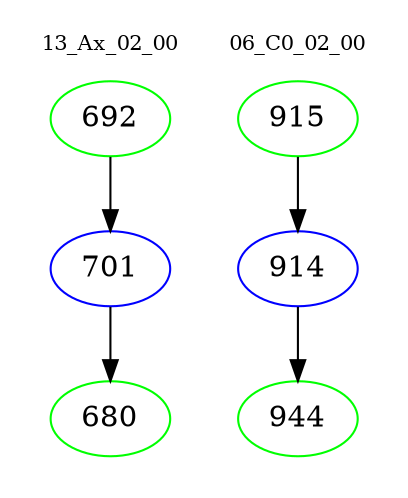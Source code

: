 digraph{
subgraph cluster_0 {
color = white
label = "13_Ax_02_00";
fontsize=10;
T0_692 [label="692", color="green"]
T0_692 -> T0_701 [color="black"]
T0_701 [label="701", color="blue"]
T0_701 -> T0_680 [color="black"]
T0_680 [label="680", color="green"]
}
subgraph cluster_1 {
color = white
label = "06_C0_02_00";
fontsize=10;
T1_915 [label="915", color="green"]
T1_915 -> T1_914 [color="black"]
T1_914 [label="914", color="blue"]
T1_914 -> T1_944 [color="black"]
T1_944 [label="944", color="green"]
}
}

